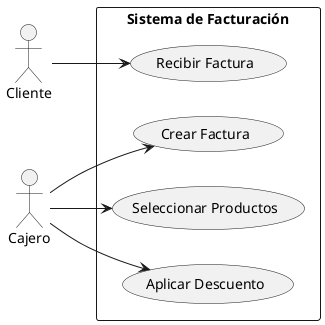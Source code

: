 @startuml
left to right direction
actor Cliente
actor Cajero

rectangle "Sistema de Facturación" {
  Cajero --> (Crear Factura)
  Cajero --> (Seleccionar Productos)
  Cajero --> (Aplicar Descuento)
  Cliente --> (Recibir Factura)
}
@enduml
